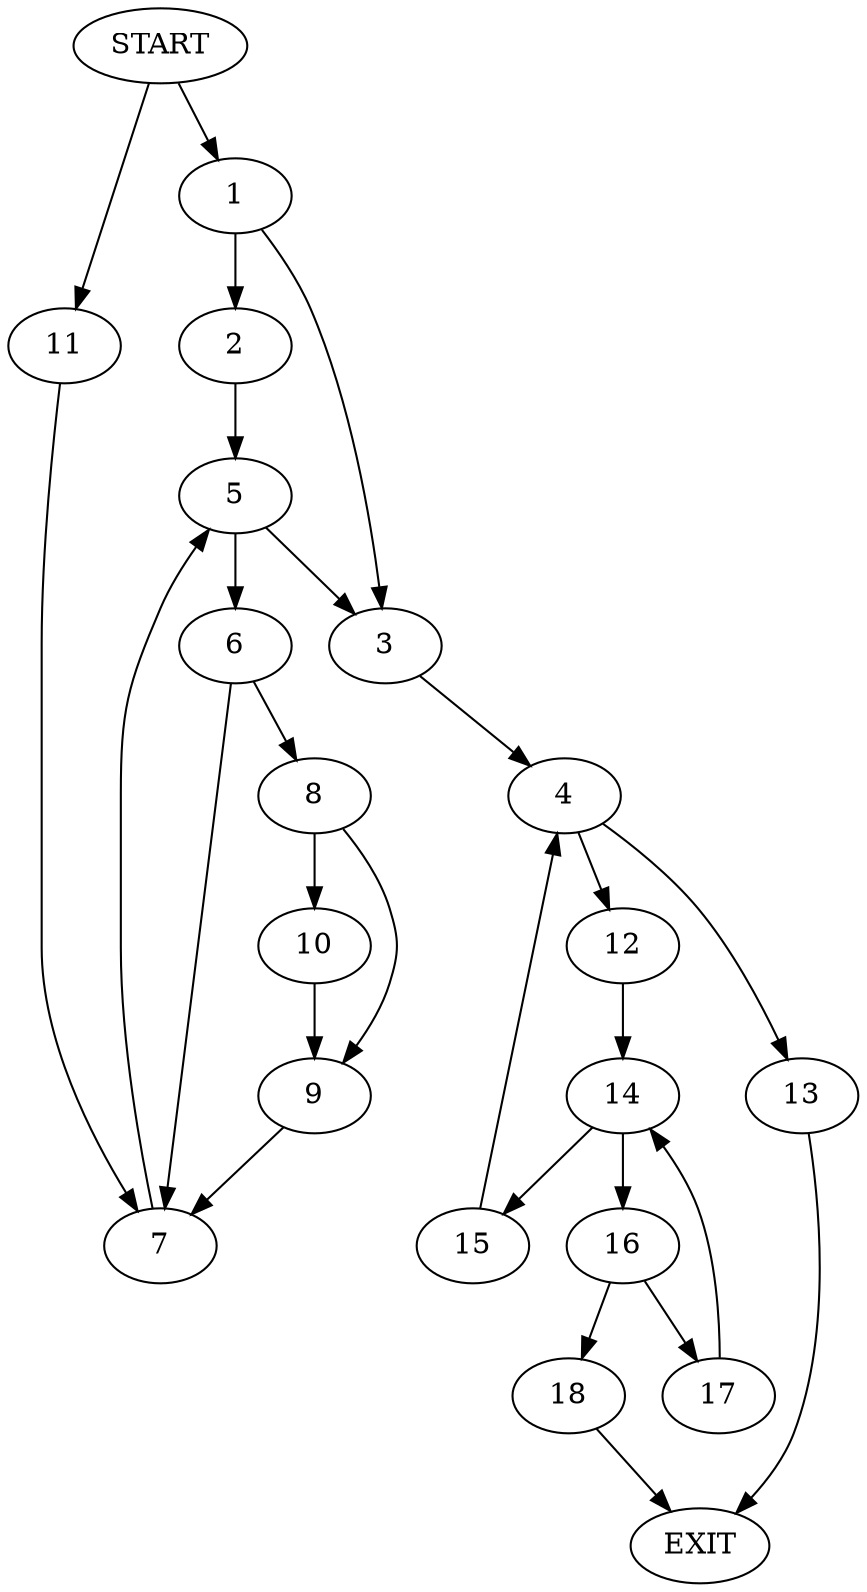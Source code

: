 digraph {
0 [label="START"]
19 [label="EXIT"]
0 -> 1
1 -> 2
1 -> 3
3 -> 4
2 -> 5
5 -> 6
5 -> 3
6 -> 7
6 -> 8
7 -> 5
8 -> 9
8 -> 10
10 -> 9
9 -> 7
0 -> 11
11 -> 7
4 -> 12
4 -> 13
12 -> 14
13 -> 19
14 -> 15
14 -> 16
16 -> 17
16 -> 18
15 -> 4
18 -> 19
17 -> 14
}
